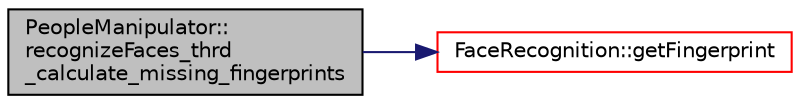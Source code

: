 digraph "PeopleManipulator::recognizeFaces_thrd_calculate_missing_fingerprints"
{
 // LATEX_PDF_SIZE
  edge [fontname="Helvetica",fontsize="10",labelfontname="Helvetica",labelfontsize="10"];
  node [fontname="Helvetica",fontsize="10",shape=record];
  rankdir="LR";
  Node1 [label="PeopleManipulator::\lrecognizeFaces_thrd\l_calculate_missing_fingerprints",height=0.2,width=0.4,color="black", fillcolor="grey75", style="filled", fontcolor="black",tooltip=" "];
  Node1 -> Node2 [color="midnightblue",fontsize="10",style="solid",fontname="Helvetica"];
  Node2 [label="FaceRecognition::getFingerprint",height=0.2,width=0.4,color="red", fillcolor="white", style="filled",URL="$class_face_recognition.html#a1f8d75f210b991bf5bfb6e05c6c8c4a0",tooltip=" "];
}
